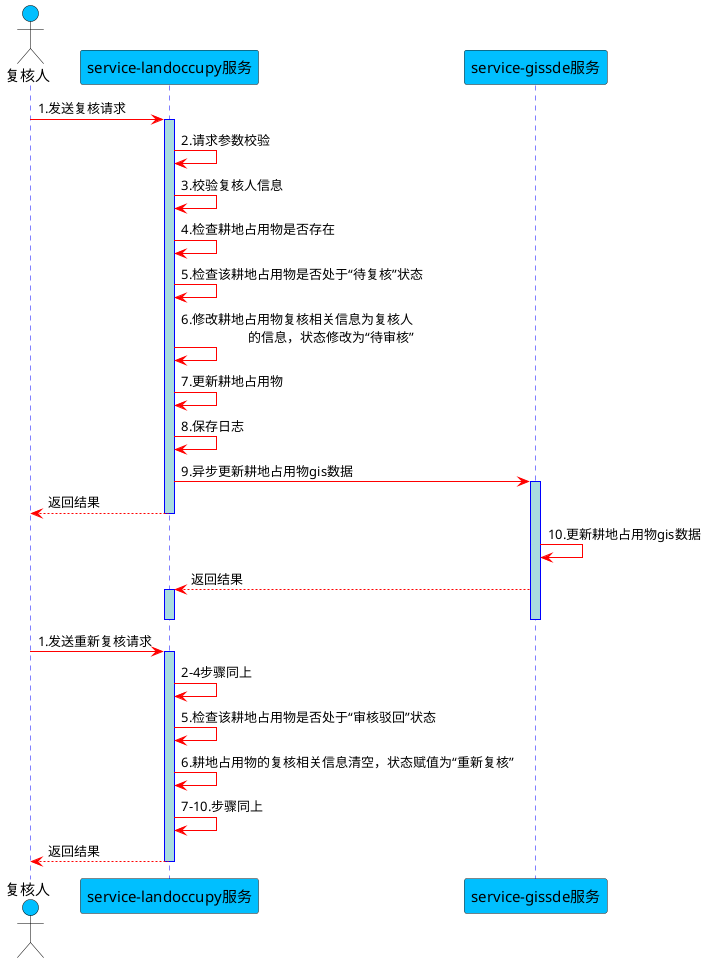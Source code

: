 @startuml
skinparam sequence {
ArrowColor red
ActorBorderColor black
LifeLineBorderColor blue
LifeLineBackgroundColor #A9DCDF


ParticipantBackgroundColor DeepSkyBlue
ParticipantFontName Aapex
ParticipantFontSize 15
ParticipantFontColor black

ActorBackgroundColor DeepSkyBlue
ActorFontColor black
ActorFontSize 15
ActorFontName Aapex
}

actor 复核人
participant "service-landoccupy服务" as A
participant "service-gissde服务" as B

复核人 -> A: 1.发送复核请求
activate A

A -> A: 2.请求参数校验
A -> A: 3.校验复核人信息
A -> A: 4.检查耕地占用物是否存在
A -> A: 5.检查该耕地占用物是否处于“待复核”状态
A -> A: 6.修改耕地占用物复核相关信息为复核人\r的信息，状态修改为“待审核”
A -> A: 7.更新耕地占用物
A -> A: 8.保存日志
A -> B: 9.异步更新耕地占用物gis数据
activate B
A --> 复核人: 返回结果
deactivate A
B -> B: 10.更新耕地占用物gis数据

B --> A : 返回结果
activate A
deactivate B
deactivate A
actor 复核人
participant "service-landoccupy服务" as A
participant "service-gissde服务" as B


复核人 -> A: 1.发送重新复核请求
activate A
A -> A: 2-4步骤同上
A -> A: 5.检查该耕地占用物是否处于“审核驳回”状态
 A-> A: 6.耕地占用物的复核相关信息清空，状态赋值为“重新复核”
A -> A: 7-10.步骤同上
A --> 复核人: 返回结果
deactivate A

@enduml